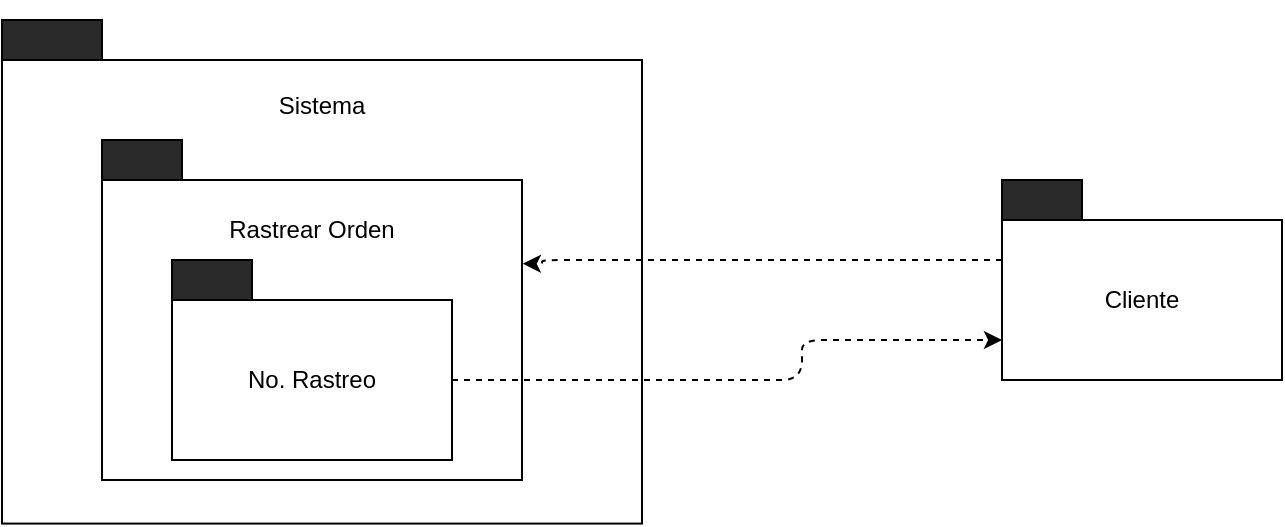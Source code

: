 <mxfile version="14.2.4" type="embed">
    <diagram id="oDJuWnzTtC-fsxBE0DdL" name="Página-1">
        <mxGraphModel dx="965" dy="574" grid="1" gridSize="10" guides="1" tooltips="1" connect="1" arrows="1" fold="1" page="1" pageScale="1" pageWidth="827" pageHeight="1169" math="0" shadow="0">
            <root>
                <mxCell id="0"/>
                <mxCell id="1" parent="0"/>
                <mxCell id="5" value="" style="group" vertex="1" connectable="0" parent="1">
                    <mxGeometry x="90" y="260" width="270" height="191.79" as="geometry"/>
                </mxCell>
                <mxCell id="8" value="" style="group;verticalAlign=top;" vertex="1" connectable="0" parent="5">
                    <mxGeometry x="-50" y="-70" width="320" height="261.79" as="geometry"/>
                </mxCell>
                <mxCell id="9" value="Sistema&lt;br&gt;&lt;br&gt;&lt;br&gt;&lt;br&gt;&lt;br&gt;&lt;br&gt;&lt;br&gt;&lt;br&gt;&lt;br&gt;&lt;br&gt;&lt;br&gt;&lt;br&gt;&lt;br&gt;&lt;br&gt;" style="rounded=0;whiteSpace=wrap;html=1;" vertex="1" parent="8">
                    <mxGeometry y="30" width="320" height="231.79" as="geometry"/>
                </mxCell>
                <mxCell id="10" value="" style="rounded=0;whiteSpace=wrap;html=1;fillColor=#2a2a2a;" vertex="1" parent="8">
                    <mxGeometry y="10" width="50" height="20" as="geometry"/>
                </mxCell>
                <mxCell id="6" value="Rastrear Orden&lt;br&gt;&lt;br&gt;&lt;br&gt;&lt;br&gt;&lt;br&gt;&lt;br&gt;&lt;br&gt;&lt;br&gt;" style="rounded=0;whiteSpace=wrap;html=1;align=center;" vertex="1" parent="5">
                    <mxGeometry y="20" width="210" height="150" as="geometry"/>
                </mxCell>
                <mxCell id="7" value="" style="rounded=0;whiteSpace=wrap;html=1;fillColor=#2a2a2a;" vertex="1" parent="5">
                    <mxGeometry width="40" height="20" as="geometry"/>
                </mxCell>
                <mxCell id="4" value="" style="group;verticalAlign=top;" vertex="1" connectable="0" parent="5">
                    <mxGeometry x="35" y="60" width="140" height="100" as="geometry"/>
                </mxCell>
                <mxCell id="2" value="No. Rastreo" style="rounded=0;whiteSpace=wrap;html=1;" vertex="1" parent="4">
                    <mxGeometry y="20" width="140" height="80" as="geometry"/>
                </mxCell>
                <mxCell id="3" value="" style="rounded=0;whiteSpace=wrap;html=1;fillColor=#2a2a2a;" vertex="1" parent="4">
                    <mxGeometry width="40" height="20" as="geometry"/>
                </mxCell>
                <mxCell id="11" value="" style="group;verticalAlign=top;" vertex="1" connectable="0" parent="1">
                    <mxGeometry x="540" y="280" width="140" height="100" as="geometry"/>
                </mxCell>
                <mxCell id="12" value="Cliente" style="rounded=0;whiteSpace=wrap;html=1;" vertex="1" parent="11">
                    <mxGeometry y="20" width="140" height="80" as="geometry"/>
                </mxCell>
                <mxCell id="13" value="" style="rounded=0;whiteSpace=wrap;html=1;fillColor=#2a2a2a;" vertex="1" parent="11">
                    <mxGeometry width="40" height="20" as="geometry"/>
                </mxCell>
                <mxCell id="14" style="edgeStyle=orthogonalEdgeStyle;rounded=1;orthogonalLoop=1;jettySize=auto;html=1;exitX=1;exitY=0.5;exitDx=0;exitDy=0;entryX=0;entryY=0.75;entryDx=0;entryDy=0;dashed=1;" edge="1" parent="1" source="2" target="12">
                    <mxGeometry relative="1" as="geometry">
                        <Array as="points">
                            <mxPoint x="440" y="380"/>
                            <mxPoint x="440" y="360"/>
                        </Array>
                    </mxGeometry>
                </mxCell>
                <mxCell id="15" style="edgeStyle=orthogonalEdgeStyle;rounded=1;orthogonalLoop=1;jettySize=auto;html=1;exitX=0;exitY=0.25;exitDx=0;exitDy=0;entryX=1.002;entryY=0.279;entryDx=0;entryDy=0;dashed=1;entryPerimeter=0;" edge="1" parent="1" source="12" target="6">
                    <mxGeometry relative="1" as="geometry">
                        <Array as="points">
                            <mxPoint x="310" y="320"/>
                            <mxPoint x="310" y="322"/>
                        </Array>
                    </mxGeometry>
                </mxCell>
            </root>
        </mxGraphModel>
    </diagram>
</mxfile>
